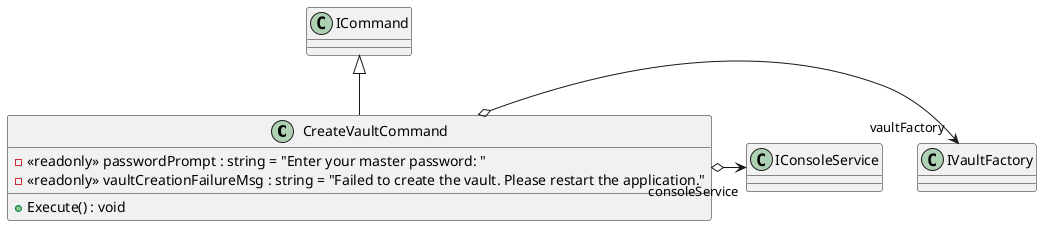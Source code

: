 @startuml
class CreateVaultCommand {
    - <<readonly>> passwordPrompt : string = "Enter your master password: "
    - <<readonly>> vaultCreationFailureMsg : string = "Failed to create the vault. Please restart the application."
    + Execute() : void
}
ICommand <|-- CreateVaultCommand
CreateVaultCommand o-> "vaultFactory" IVaultFactory
CreateVaultCommand o-> "consoleService" IConsoleService
@enduml
